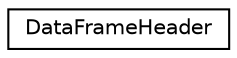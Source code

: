 digraph "Graphical Class Hierarchy"
{
 // LATEX_PDF_SIZE
  edge [fontname="Helvetica",fontsize="10",labelfontname="Helvetica",labelfontsize="10"];
  node [fontname="Helvetica",fontsize="10",shape=record];
  rankdir="LR";
  Node0 [label="DataFrameHeader",height=0.2,width=0.4,color="black", fillcolor="white", style="filled",URL="$structDataFrameHeader.html",tooltip=" "];
}

